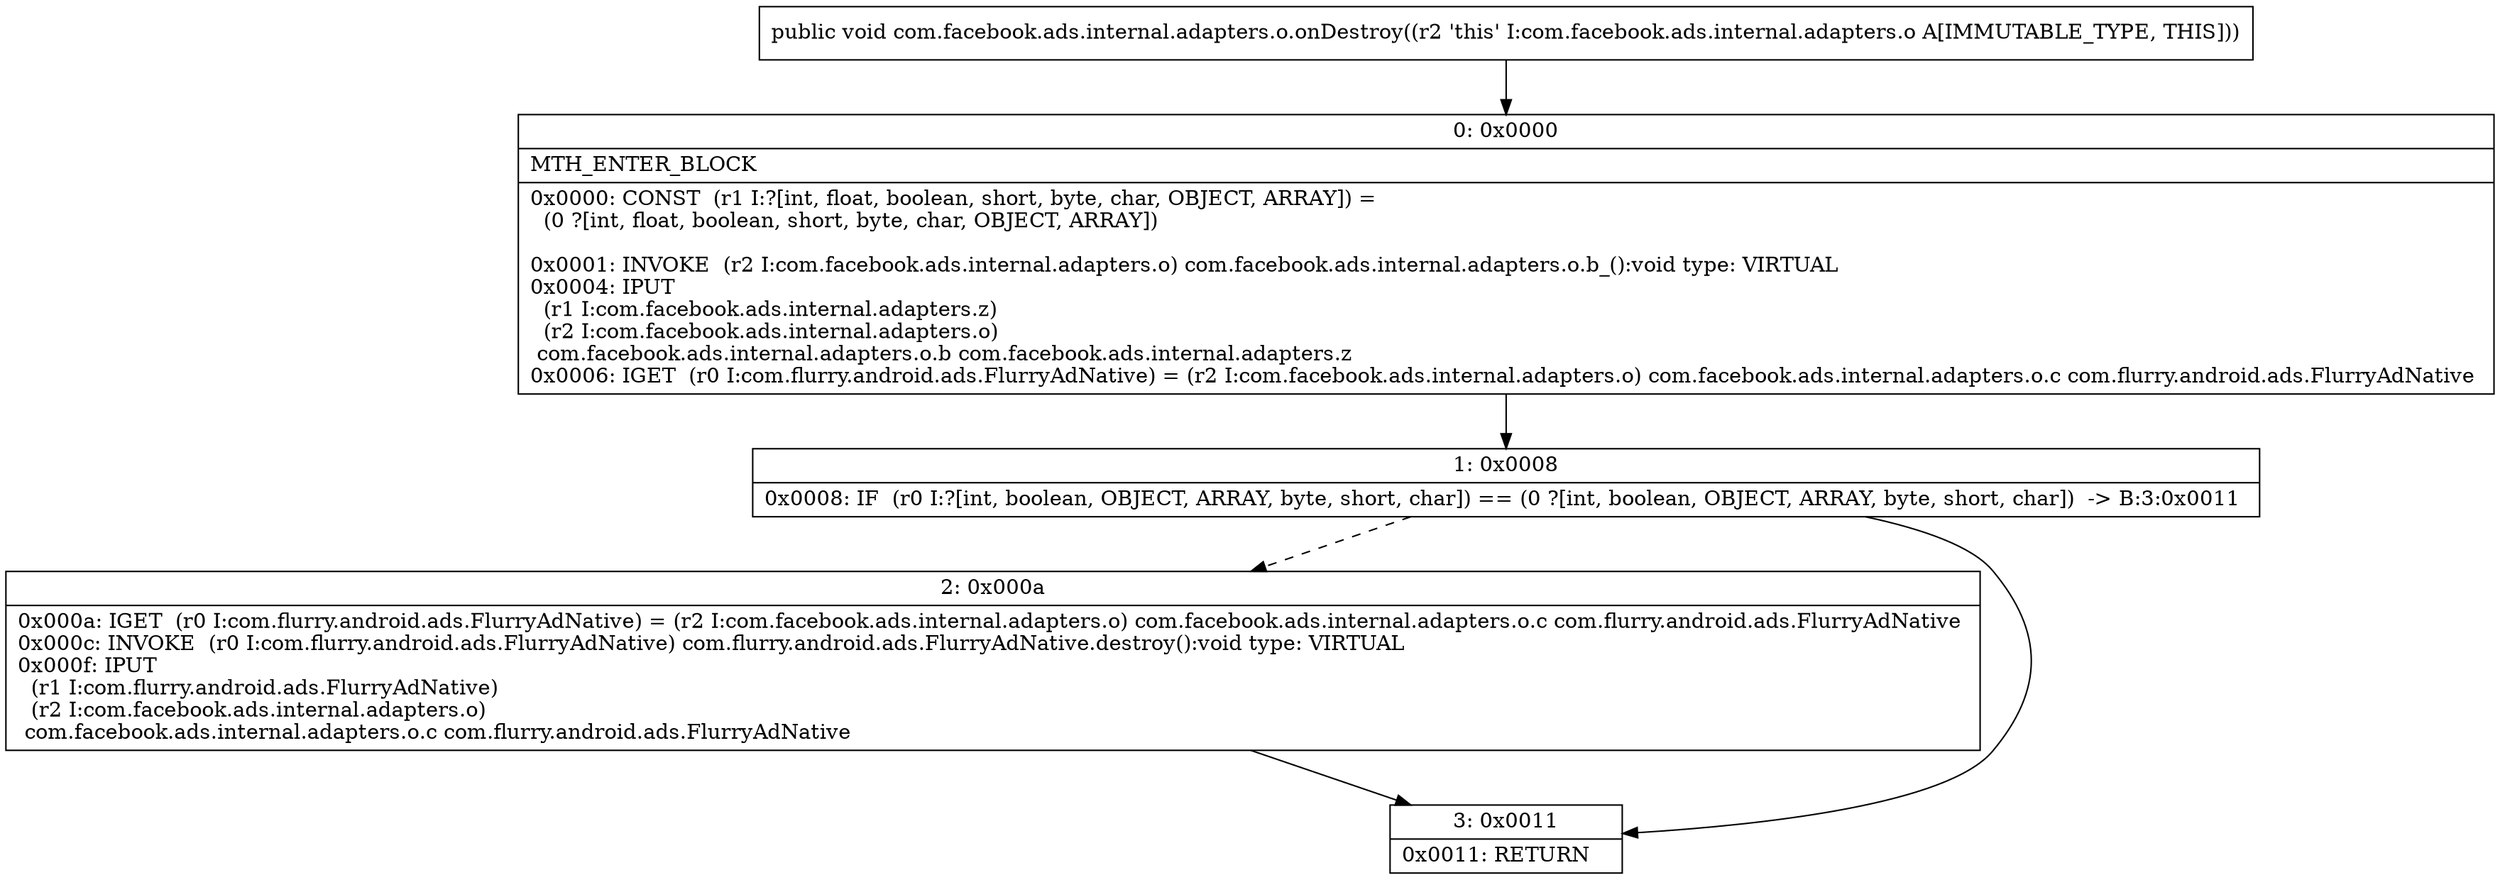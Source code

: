 digraph "CFG forcom.facebook.ads.internal.adapters.o.onDestroy()V" {
Node_0 [shape=record,label="{0\:\ 0x0000|MTH_ENTER_BLOCK\l|0x0000: CONST  (r1 I:?[int, float, boolean, short, byte, char, OBJECT, ARRAY]) = \l  (0 ?[int, float, boolean, short, byte, char, OBJECT, ARRAY])\l \l0x0001: INVOKE  (r2 I:com.facebook.ads.internal.adapters.o) com.facebook.ads.internal.adapters.o.b_():void type: VIRTUAL \l0x0004: IPUT  \l  (r1 I:com.facebook.ads.internal.adapters.z)\l  (r2 I:com.facebook.ads.internal.adapters.o)\l com.facebook.ads.internal.adapters.o.b com.facebook.ads.internal.adapters.z \l0x0006: IGET  (r0 I:com.flurry.android.ads.FlurryAdNative) = (r2 I:com.facebook.ads.internal.adapters.o) com.facebook.ads.internal.adapters.o.c com.flurry.android.ads.FlurryAdNative \l}"];
Node_1 [shape=record,label="{1\:\ 0x0008|0x0008: IF  (r0 I:?[int, boolean, OBJECT, ARRAY, byte, short, char]) == (0 ?[int, boolean, OBJECT, ARRAY, byte, short, char])  \-\> B:3:0x0011 \l}"];
Node_2 [shape=record,label="{2\:\ 0x000a|0x000a: IGET  (r0 I:com.flurry.android.ads.FlurryAdNative) = (r2 I:com.facebook.ads.internal.adapters.o) com.facebook.ads.internal.adapters.o.c com.flurry.android.ads.FlurryAdNative \l0x000c: INVOKE  (r0 I:com.flurry.android.ads.FlurryAdNative) com.flurry.android.ads.FlurryAdNative.destroy():void type: VIRTUAL \l0x000f: IPUT  \l  (r1 I:com.flurry.android.ads.FlurryAdNative)\l  (r2 I:com.facebook.ads.internal.adapters.o)\l com.facebook.ads.internal.adapters.o.c com.flurry.android.ads.FlurryAdNative \l}"];
Node_3 [shape=record,label="{3\:\ 0x0011|0x0011: RETURN   \l}"];
MethodNode[shape=record,label="{public void com.facebook.ads.internal.adapters.o.onDestroy((r2 'this' I:com.facebook.ads.internal.adapters.o A[IMMUTABLE_TYPE, THIS])) }"];
MethodNode -> Node_0;
Node_0 -> Node_1;
Node_1 -> Node_2[style=dashed];
Node_1 -> Node_3;
Node_2 -> Node_3;
}

